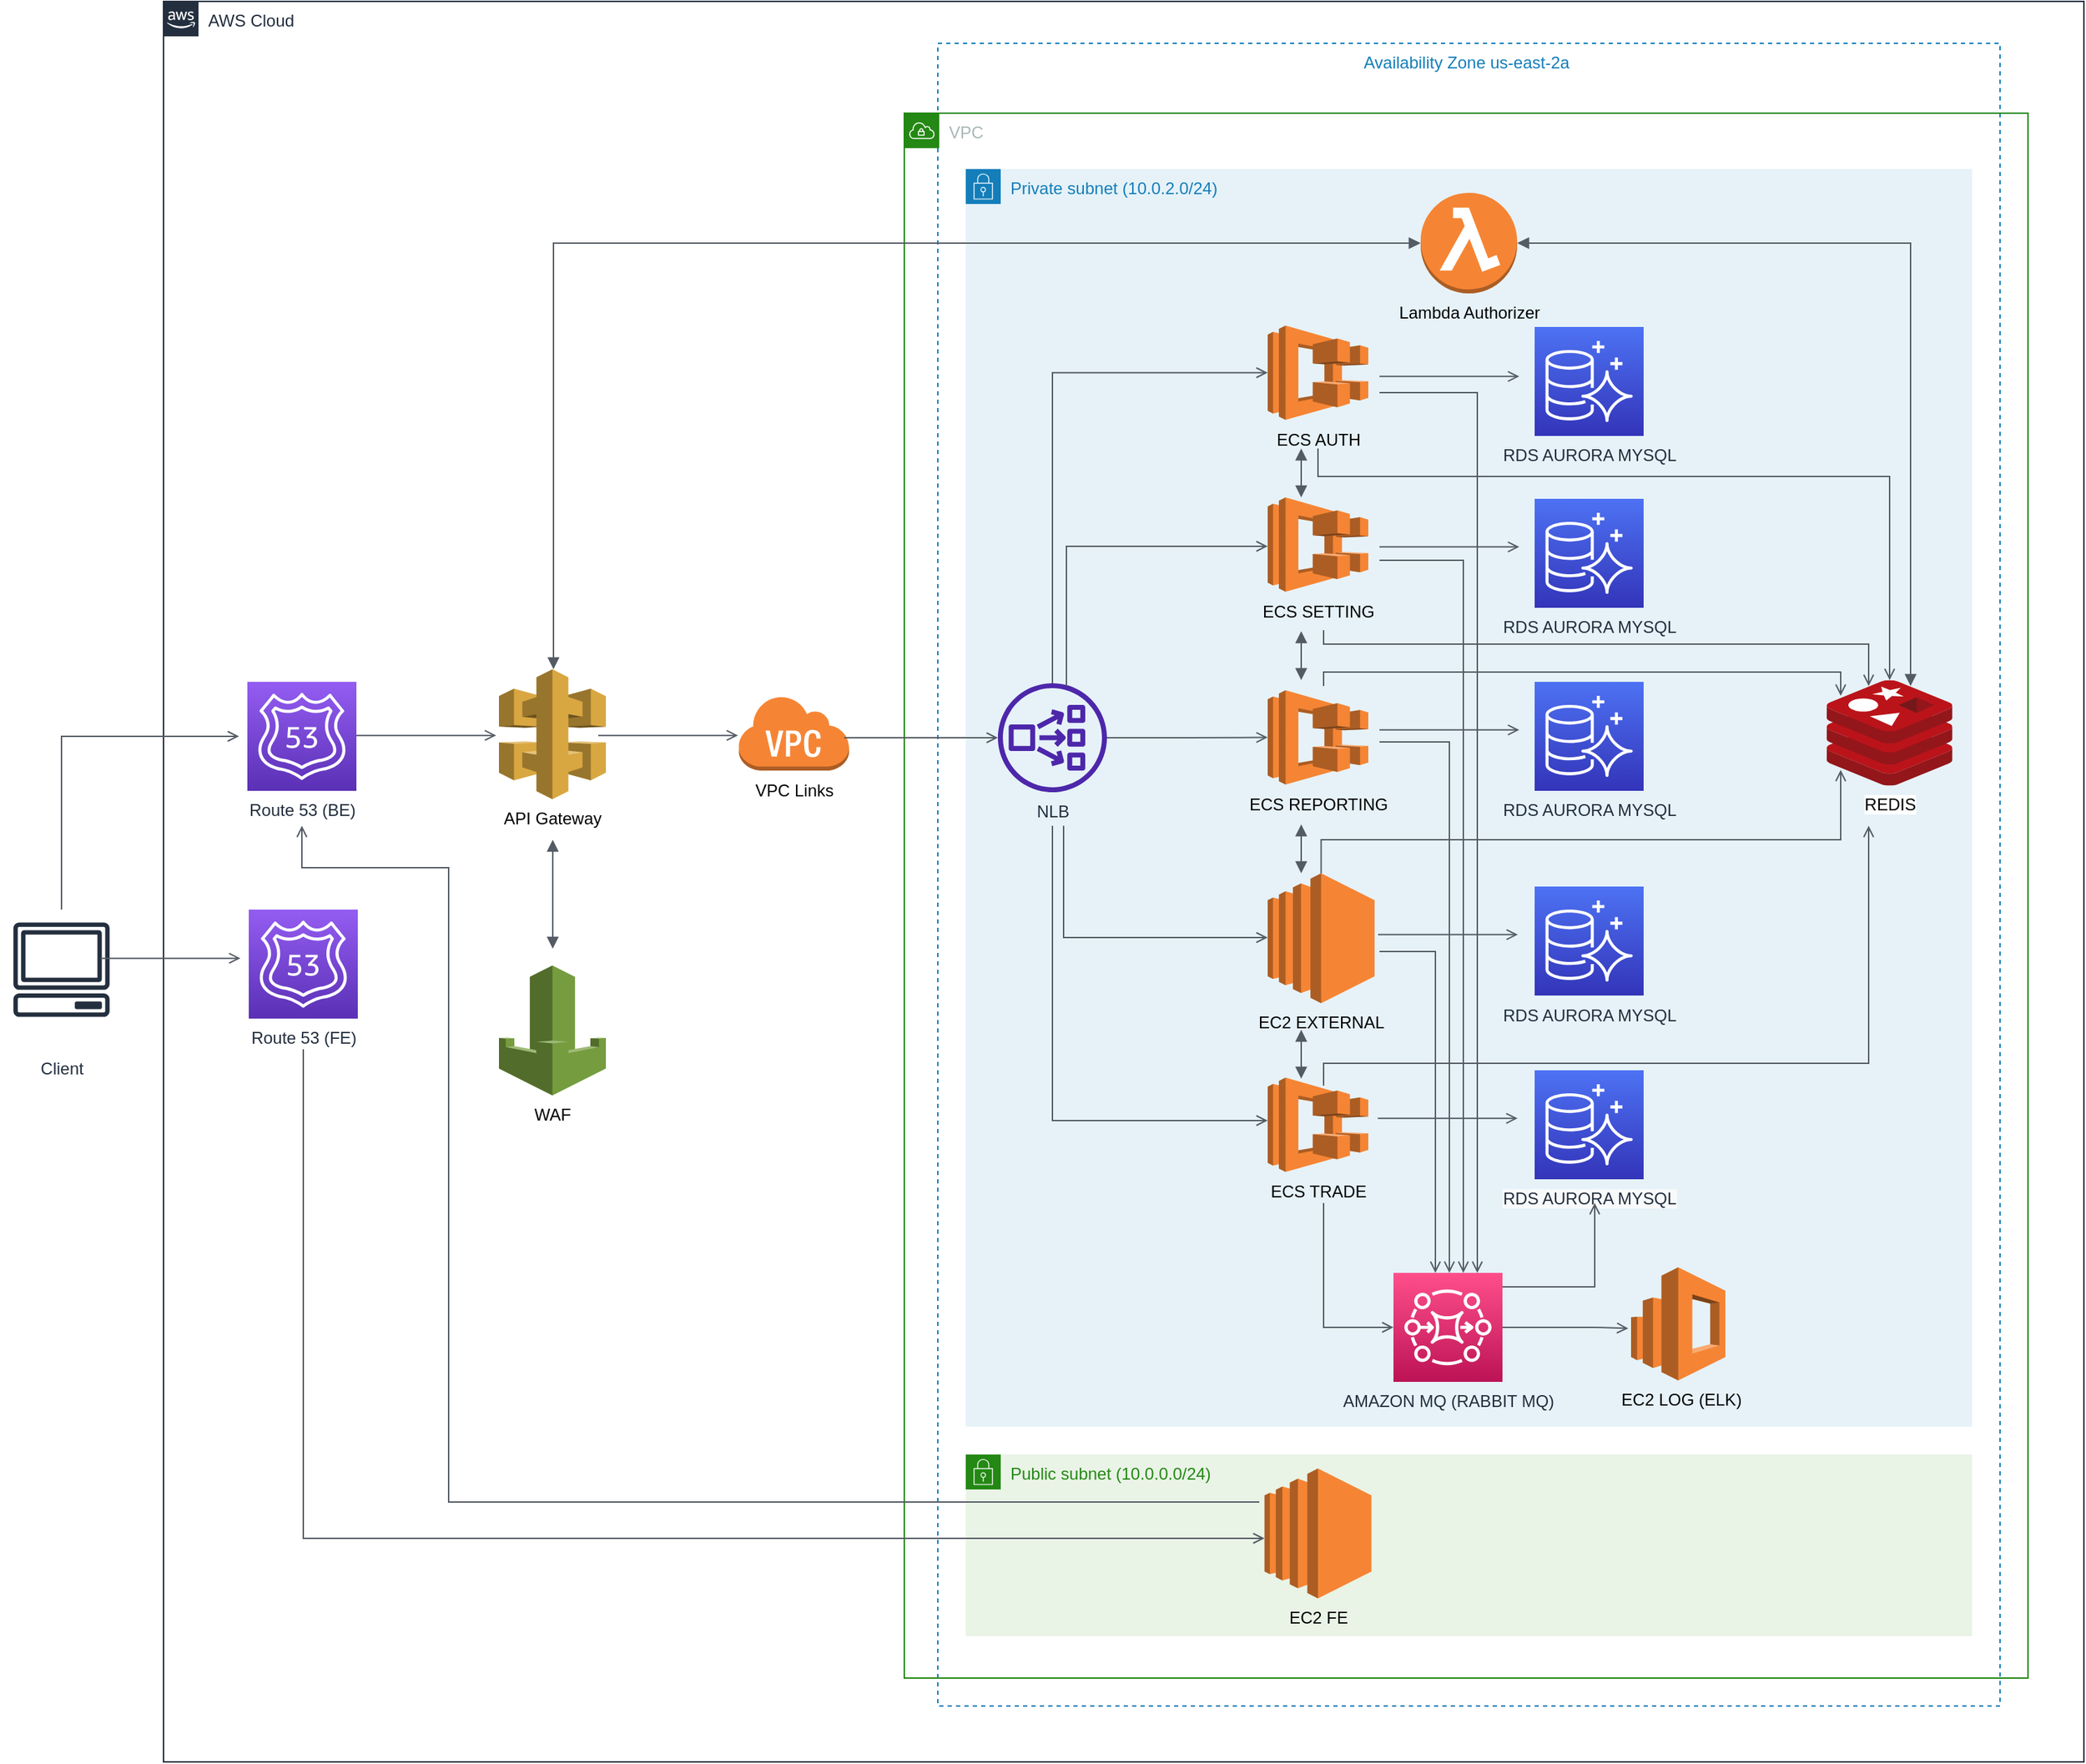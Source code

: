 <mxfile version="17.1.3" type="github">
  <diagram id="Ht1M8jgEwFfnCIfOTk4-" name="Page-1">
    <mxGraphModel dx="1581" dy="3500" grid="1" gridSize="10" guides="1" tooltips="1" connect="1" arrows="1" fold="1" page="1" pageScale="1" pageWidth="1169" pageHeight="827" math="0" shadow="0">
      <root>
        <mxCell id="0" />
        <mxCell id="1" parent="0" />
        <mxCell id="T25cMP_ZBBUylLUlMcw5-6" value="Availability Zone us-east-2a " style="fillColor=none;strokeColor=#147EBA;dashed=1;verticalAlign=top;fontStyle=0;fontColor=#147EBA;" vertex="1" parent="1">
          <mxGeometry x="1040" y="-2210" width="760" height="1190" as="geometry" />
        </mxCell>
        <mxCell id="1lzPC_dZs-HEh0alfxvO-8" value="&lt;br&gt;Client" style="sketch=0;outlineConnect=0;fontColor=#232F3E;gradientColor=none;strokeColor=#232F3E;fillColor=#ffffff;dashed=0;verticalLabelPosition=bottom;verticalAlign=top;align=center;html=1;fontSize=12;fontStyle=0;aspect=fixed;shape=mxgraph.aws4.resourceIcon;resIcon=mxgraph.aws4.client;" parent="1" vertex="1">
          <mxGeometry x="370" y="-1590" width="86" height="86" as="geometry" />
        </mxCell>
        <mxCell id="T25cMP_ZBBUylLUlMcw5-4" value="Public subnet (10.0.0.0/24)" style="points=[[0,0],[0.25,0],[0.5,0],[0.75,0],[1,0],[1,0.25],[1,0.5],[1,0.75],[1,1],[0.75,1],[0.5,1],[0.25,1],[0,1],[0,0.75],[0,0.5],[0,0.25]];outlineConnect=0;gradientColor=none;html=1;whiteSpace=wrap;fontSize=12;fontStyle=0;container=1;pointerEvents=0;collapsible=0;recursiveResize=0;shape=mxgraph.aws4.group;grIcon=mxgraph.aws4.group_security_group;grStroke=0;strokeColor=#248814;fillColor=#E9F3E6;verticalAlign=top;align=left;spacingLeft=30;fontColor=#248814;dashed=0;" vertex="1" parent="1">
          <mxGeometry x="1060" y="-1200" width="720" height="130" as="geometry" />
        </mxCell>
        <mxCell id="T25cMP_ZBBUylLUlMcw5-2" value="Private subnet (10.0.2.0/24)&amp;nbsp;" style="points=[[0,0],[0.25,0],[0.5,0],[0.75,0],[1,0],[1,0.25],[1,0.5],[1,0.75],[1,1],[0.75,1],[0.5,1],[0.25,1],[0,1],[0,0.75],[0,0.5],[0,0.25]];outlineConnect=0;gradientColor=none;html=1;whiteSpace=wrap;fontSize=12;fontStyle=0;container=1;pointerEvents=0;collapsible=0;recursiveResize=0;shape=mxgraph.aws4.group;grIcon=mxgraph.aws4.group_security_group;grStroke=0;strokeColor=#147EBA;fillColor=#E6F2F8;verticalAlign=top;align=left;spacingLeft=30;fontColor=#147EBA;dashed=0;" vertex="1" parent="1">
          <mxGeometry x="1060" y="-2120" width="720" height="900" as="geometry" />
        </mxCell>
        <mxCell id="fSQmG20cPZc-qUC-EQhL-11" value="VPC" style="points=[[0,0],[0.25,0],[0.5,0],[0.75,0],[1,0],[1,0.25],[1,0.5],[1,0.75],[1,1],[0.75,1],[0.5,1],[0.25,1],[0,1],[0,0.75],[0,0.5],[0,0.25]];outlineConnect=0;gradientColor=none;html=1;whiteSpace=wrap;fontSize=12;fontStyle=0;container=1;pointerEvents=0;collapsible=0;recursiveResize=0;shape=mxgraph.aws4.group;grIcon=mxgraph.aws4.group_vpc;strokeColor=#248814;fillColor=none;verticalAlign=top;align=left;spacingLeft=30;fontColor=#AAB7B8;dashed=0;" parent="1" vertex="1">
          <mxGeometry x="1016" y="-2160" width="804" height="1120" as="geometry" />
        </mxCell>
        <mxCell id="UEzPUAAOIrF-is8g5C7q-175" value="AWS Cloud" style="points=[[0,0],[0.25,0],[0.5,0],[0.75,0],[1,0],[1,0.25],[1,0.5],[1,0.75],[1,1],[0.75,1],[0.5,1],[0.25,1],[0,1],[0,0.75],[0,0.5],[0,0.25]];outlineConnect=0;gradientColor=none;html=1;whiteSpace=wrap;fontSize=12;fontStyle=0;shape=mxgraph.aws4.group;grIcon=mxgraph.aws4.group_aws_cloud_alt;strokeColor=#232F3E;fillColor=none;verticalAlign=top;align=left;spacingLeft=30;fontColor=#232F3E;dashed=0;labelBackgroundColor=#ffffff;container=0;pointerEvents=0;collapsible=0;recursiveResize=0;" parent="1" vertex="1">
          <mxGeometry x="486" y="-2240" width="1374" height="1260" as="geometry" />
        </mxCell>
        <mxCell id="PVY1I_6OClCvtc3Lmpgo-8" value="Route 53 (BE)" style="sketch=0;points=[[0,0,0],[0.25,0,0],[0.5,0,0],[0.75,0,0],[1,0,0],[0,1,0],[0.25,1,0],[0.5,1,0],[0.75,1,0],[1,1,0],[0,0.25,0],[0,0.5,0],[0,0.75,0],[1,0.25,0],[1,0.5,0],[1,0.75,0]];outlineConnect=0;fontColor=#232F3E;gradientColor=#945DF2;gradientDirection=north;fillColor=#5A30B5;strokeColor=#ffffff;dashed=0;verticalLabelPosition=bottom;verticalAlign=top;align=center;html=1;fontSize=12;fontStyle=0;aspect=fixed;shape=mxgraph.aws4.resourceIcon;resIcon=mxgraph.aws4.route_53;" parent="1" vertex="1">
          <mxGeometry x="546" y="-1753" width="78" height="78" as="geometry" />
        </mxCell>
        <mxCell id="PVY1I_6OClCvtc3Lmpgo-9" value="" style="edgeStyle=orthogonalEdgeStyle;html=1;endArrow=open;elbow=vertical;startArrow=none;endFill=0;strokeColor=#545B64;rounded=0;" parent="1" edge="1">
          <mxGeometry width="100" relative="1" as="geometry">
            <mxPoint x="624" y="-1714.67" as="sourcePoint" />
            <mxPoint x="724" y="-1714.67" as="targetPoint" />
          </mxGeometry>
        </mxCell>
        <mxCell id="PVY1I_6OClCvtc3Lmpgo-10" value="API Gateway" style="outlineConnect=0;dashed=0;verticalLabelPosition=bottom;verticalAlign=top;align=center;html=1;shape=mxgraph.aws3.api_gateway;fillColor=#D9A741;gradientColor=none;" parent="1" vertex="1">
          <mxGeometry x="726" y="-1762" width="76.5" height="93" as="geometry" />
        </mxCell>
        <mxCell id="PVY1I_6OClCvtc3Lmpgo-11" value="Lambda Authorizer" style="outlineConnect=0;dashed=0;verticalLabelPosition=bottom;verticalAlign=top;align=center;html=1;shape=mxgraph.aws3.lambda_function;fillColor=#F58534;gradientColor=none;" parent="1" vertex="1">
          <mxGeometry x="1385.5" y="-2103" width="69" height="72" as="geometry" />
        </mxCell>
        <mxCell id="PVY1I_6OClCvtc3Lmpgo-12" value="VPC Links" style="outlineConnect=0;dashed=0;verticalLabelPosition=bottom;verticalAlign=top;align=center;html=1;shape=mxgraph.aws3.virtual_private_cloud;fillColor=#F58534;gradientColor=none;" parent="1" vertex="1">
          <mxGeometry x="897" y="-1743.5" width="79.5" height="54" as="geometry" />
        </mxCell>
        <mxCell id="PVY1I_6OClCvtc3Lmpgo-13" value="" style="edgeStyle=orthogonalEdgeStyle;html=1;endArrow=open;elbow=vertical;startArrow=none;endFill=0;strokeColor=#545B64;rounded=0;" parent="1" edge="1">
          <mxGeometry width="100" relative="1" as="geometry">
            <mxPoint x="797" y="-1714.67" as="sourcePoint" />
            <mxPoint x="897" y="-1714.67" as="targetPoint" />
          </mxGeometry>
        </mxCell>
        <mxCell id="PVY1I_6OClCvtc3Lmpgo-16" value="ECS AUTH" style="outlineConnect=0;dashed=0;verticalLabelPosition=bottom;verticalAlign=top;align=center;html=1;shape=mxgraph.aws3.ecs;fillColor=#F58534;gradientColor=none;" parent="1" vertex="1">
          <mxGeometry x="1276" y="-2008" width="72" height="67.5" as="geometry" />
        </mxCell>
        <mxCell id="PVY1I_6OClCvtc3Lmpgo-20" value="" style="edgeStyle=orthogonalEdgeStyle;html=1;endArrow=block;elbow=vertical;startArrow=block;startFill=1;endFill=1;strokeColor=#545B64;rounded=0;" parent="1" edge="1" target="PVY1I_6OClCvtc3Lmpgo-11">
          <mxGeometry width="100" relative="1" as="geometry">
            <mxPoint x="765" y="-1762" as="sourcePoint" />
            <mxPoint x="765" y="-1840" as="targetPoint" />
            <Array as="points">
              <mxPoint x="765" y="-2067" />
            </Array>
          </mxGeometry>
        </mxCell>
        <mxCell id="PVY1I_6OClCvtc3Lmpgo-22" value="EC2 EXTERNAL" style="outlineConnect=0;dashed=0;verticalLabelPosition=bottom;verticalAlign=top;align=center;html=1;shape=mxgraph.aws3.ec2;fillColor=#F58534;gradientColor=none;" parent="1" vertex="1">
          <mxGeometry x="1276" y="-1616" width="76.5" height="93" as="geometry" />
        </mxCell>
        <mxCell id="PVY1I_6OClCvtc3Lmpgo-23" value="ECS TRADE" style="outlineConnect=0;dashed=0;verticalLabelPosition=bottom;verticalAlign=top;align=center;html=1;shape=mxgraph.aws3.ecs;fillColor=#F58534;gradientColor=none;" parent="1" vertex="1">
          <mxGeometry x="1276" y="-1469.75" width="72" height="67.5" as="geometry" />
        </mxCell>
        <mxCell id="PVY1I_6OClCvtc3Lmpgo-24" value="ECS SETTING" style="outlineConnect=0;dashed=0;verticalLabelPosition=bottom;verticalAlign=top;align=center;html=1;shape=mxgraph.aws3.ecs;fillColor=#F58534;gradientColor=none;" parent="1" vertex="1">
          <mxGeometry x="1276" y="-1885" width="72" height="67.5" as="geometry" />
        </mxCell>
        <mxCell id="PVY1I_6OClCvtc3Lmpgo-25" value="ECS REPORTING" style="outlineConnect=0;dashed=0;verticalLabelPosition=bottom;verticalAlign=top;align=center;html=1;shape=mxgraph.aws3.ecs;fillColor=#F58534;gradientColor=none;" parent="1" vertex="1">
          <mxGeometry x="1276" y="-1747" width="72" height="67.5" as="geometry" />
        </mxCell>
        <mxCell id="PVY1I_6OClCvtc3Lmpgo-28" value="NLB" style="sketch=0;outlineConnect=0;fontColor=#232F3E;gradientColor=none;fillColor=#4D27AA;strokeColor=none;dashed=0;verticalLabelPosition=bottom;verticalAlign=top;align=center;html=1;fontSize=12;fontStyle=0;aspect=fixed;pointerEvents=1;shape=mxgraph.aws4.network_load_balancer;" parent="1" vertex="1">
          <mxGeometry x="1083" y="-1752" width="78" height="78" as="geometry" />
        </mxCell>
        <mxCell id="PVY1I_6OClCvtc3Lmpgo-33" value="" style="edgeStyle=orthogonalEdgeStyle;html=1;endArrow=open;elbow=vertical;startArrow=none;endFill=0;strokeColor=#545B64;rounded=0;" parent="1" target="PVY1I_6OClCvtc3Lmpgo-28" edge="1">
          <mxGeometry width="100" relative="1" as="geometry">
            <mxPoint x="973" y="-1713" as="sourcePoint" />
            <mxPoint x="1093.0" y="-1918" as="targetPoint" />
            <Array as="points">
              <mxPoint x="973" y="-1713" />
            </Array>
          </mxGeometry>
        </mxCell>
        <mxCell id="PVY1I_6OClCvtc3Lmpgo-37" value="RDS AURORA MYSQL" style="sketch=0;points=[[0,0,0],[0.25,0,0],[0.5,0,0],[0.75,0,0],[1,0,0],[0,1,0],[0.25,1,0],[0.5,1,0],[0.75,1,0],[1,1,0],[0,0.25,0],[0,0.5,0],[0,0.75,0],[1,0.25,0],[1,0.5,0],[1,0.75,0]];outlineConnect=0;fontColor=#232F3E;gradientColor=#4D72F3;gradientDirection=north;fillColor=#3334B9;strokeColor=#ffffff;dashed=0;verticalLabelPosition=bottom;verticalAlign=top;align=center;html=1;fontSize=12;fontStyle=0;aspect=fixed;shape=mxgraph.aws4.resourceIcon;resIcon=mxgraph.aws4.aurora;" parent="1" vertex="1">
          <mxGeometry x="1467" y="-2007" width="78" height="78" as="geometry" />
        </mxCell>
        <mxCell id="PVY1I_6OClCvtc3Lmpgo-38" value="RDS AURORA MYSQL" style="sketch=0;points=[[0,0,0],[0.25,0,0],[0.5,0,0],[0.75,0,0],[1,0,0],[0,1,0],[0.25,1,0],[0.5,1,0],[0.75,1,0],[1,1,0],[0,0.25,0],[0,0.5,0],[0,0.75,0],[1,0.25,0],[1,0.5,0],[1,0.75,0]];outlineConnect=0;fontColor=#232F3E;gradientColor=#4D72F3;gradientDirection=north;fillColor=#3334B9;strokeColor=#ffffff;dashed=0;verticalLabelPosition=bottom;verticalAlign=top;align=center;html=1;fontSize=12;fontStyle=0;aspect=fixed;shape=mxgraph.aws4.resourceIcon;resIcon=mxgraph.aws4.aurora;" parent="1" vertex="1">
          <mxGeometry x="1467" y="-1753" width="78" height="78" as="geometry" />
        </mxCell>
        <mxCell id="PVY1I_6OClCvtc3Lmpgo-39" value="RDS AURORA MYSQL" style="sketch=0;points=[[0,0,0],[0.25,0,0],[0.5,0,0],[0.75,0,0],[1,0,0],[0,1,0],[0.25,1,0],[0.5,1,0],[0.75,1,0],[1,1,0],[0,0.25,0],[0,0.5,0],[0,0.75,0],[1,0.25,0],[1,0.5,0],[1,0.75,0]];outlineConnect=0;fontColor=#232F3E;gradientColor=#4D72F3;gradientDirection=north;fillColor=#3334B9;strokeColor=#ffffff;dashed=0;verticalLabelPosition=bottom;verticalAlign=top;align=center;html=1;fontSize=12;fontStyle=0;aspect=fixed;shape=mxgraph.aws4.resourceIcon;resIcon=mxgraph.aws4.aurora;" parent="1" vertex="1">
          <mxGeometry x="1467" y="-1884" width="78" height="78" as="geometry" />
        </mxCell>
        <mxCell id="PVY1I_6OClCvtc3Lmpgo-40" value="&lt;meta charset=&quot;utf-8&quot;&gt;&lt;span style=&quot;color: rgb(35, 47, 62); font-family: helvetica; font-size: 12px; font-style: normal; font-weight: 400; letter-spacing: normal; text-align: center; text-indent: 0px; text-transform: none; word-spacing: 0px; background-color: rgb(248, 249, 250); display: inline; float: none;&quot;&gt;RDS AURORA MYSQL&lt;/span&gt;" style="sketch=0;points=[[0,0,0],[0.25,0,0],[0.5,0,0],[0.75,0,0],[1,0,0],[0,1,0],[0.25,1,0],[0.5,1,0],[0.75,1,0],[1,1,0],[0,0.25,0],[0,0.5,0],[0,0.75,0],[1,0.25,0],[1,0.5,0],[1,0.75,0]];outlineConnect=0;fontColor=#232F3E;gradientColor=#4D72F3;gradientDirection=north;fillColor=#3334B9;strokeColor=#ffffff;dashed=0;verticalLabelPosition=bottom;verticalAlign=top;align=center;html=1;fontSize=12;fontStyle=0;aspect=fixed;shape=mxgraph.aws4.resourceIcon;resIcon=mxgraph.aws4.aurora;" parent="1" vertex="1">
          <mxGeometry x="1467" y="-1475" width="78" height="78" as="geometry" />
        </mxCell>
        <mxCell id="PVY1I_6OClCvtc3Lmpgo-41" value="RDS AURORA MYSQL" style="sketch=0;points=[[0,0,0],[0.25,0,0],[0.5,0,0],[0.75,0,0],[1,0,0],[0,1,0],[0.25,1,0],[0.5,1,0],[0.75,1,0],[1,1,0],[0,0.25,0],[0,0.5,0],[0,0.75,0],[1,0.25,0],[1,0.5,0],[1,0.75,0]];outlineConnect=0;fontColor=#232F3E;gradientColor=#4D72F3;gradientDirection=north;fillColor=#3334B9;strokeColor=#ffffff;dashed=0;verticalLabelPosition=bottom;verticalAlign=top;align=center;html=1;fontSize=12;fontStyle=0;aspect=fixed;shape=mxgraph.aws4.resourceIcon;resIcon=mxgraph.aws4.aurora;" parent="1" vertex="1">
          <mxGeometry x="1467" y="-1606.5" width="78" height="78" as="geometry" />
        </mxCell>
        <mxCell id="PVY1I_6OClCvtc3Lmpgo-47" value="" style="edgeStyle=orthogonalEdgeStyle;html=1;endArrow=open;elbow=vertical;startArrow=none;endFill=0;strokeColor=#545B64;rounded=0;" parent="1" source="PVY1I_6OClCvtc3Lmpgo-28" target="PVY1I_6OClCvtc3Lmpgo-25" edge="1">
          <mxGeometry width="100" relative="1" as="geometry">
            <mxPoint x="1176" y="-1714.71" as="sourcePoint" />
            <mxPoint x="1276" y="-1714.71" as="targetPoint" />
            <Array as="points" />
          </mxGeometry>
        </mxCell>
        <mxCell id="PVY1I_6OClCvtc3Lmpgo-48" value="" style="edgeStyle=orthogonalEdgeStyle;html=1;endArrow=open;elbow=vertical;startArrow=none;endFill=0;strokeColor=#545B64;rounded=0;" parent="1" target="PVY1I_6OClCvtc3Lmpgo-22" edge="1">
          <mxGeometry width="100" relative="1" as="geometry">
            <mxPoint x="1130" y="-1650" as="sourcePoint" />
            <mxPoint x="1270" y="-1570" as="targetPoint" />
            <Array as="points">
              <mxPoint x="1130" y="-1570" />
            </Array>
          </mxGeometry>
        </mxCell>
        <mxCell id="PVY1I_6OClCvtc3Lmpgo-49" value="" style="edgeStyle=orthogonalEdgeStyle;html=1;endArrow=open;elbow=vertical;startArrow=none;endFill=0;strokeColor=#545B64;rounded=0;" parent="1" edge="1">
          <mxGeometry width="100" relative="1" as="geometry">
            <mxPoint x="1122" y="-1650" as="sourcePoint" />
            <mxPoint x="1276" y="-1439" as="targetPoint" />
            <Array as="points">
              <mxPoint x="1122" y="-1439" />
            </Array>
          </mxGeometry>
        </mxCell>
        <mxCell id="PVY1I_6OClCvtc3Lmpgo-51" value="" style="edgeStyle=orthogonalEdgeStyle;html=1;endArrow=open;elbow=vertical;startArrow=none;endFill=0;strokeColor=#545B64;rounded=0;" parent="1" edge="1">
          <mxGeometry width="100" relative="1" as="geometry">
            <mxPoint x="1356" y="-1971.59" as="sourcePoint" />
            <mxPoint x="1456" y="-1971.59" as="targetPoint" />
          </mxGeometry>
        </mxCell>
        <mxCell id="PVY1I_6OClCvtc3Lmpgo-52" value="" style="edgeStyle=orthogonalEdgeStyle;html=1;endArrow=open;elbow=vertical;startArrow=none;endFill=0;strokeColor=#545B64;rounded=0;" parent="1" edge="1">
          <mxGeometry width="100" relative="1" as="geometry">
            <mxPoint x="1356" y="-1849.59" as="sourcePoint" />
            <mxPoint x="1456" y="-1849.59" as="targetPoint" />
          </mxGeometry>
        </mxCell>
        <mxCell id="PVY1I_6OClCvtc3Lmpgo-53" value="" style="edgeStyle=orthogonalEdgeStyle;html=1;endArrow=open;elbow=vertical;startArrow=none;endFill=0;strokeColor=#545B64;rounded=0;" parent="1" edge="1">
          <mxGeometry width="100" relative="1" as="geometry">
            <mxPoint x="1356" y="-1718.59" as="sourcePoint" />
            <mxPoint x="1456" y="-1718.59" as="targetPoint" />
          </mxGeometry>
        </mxCell>
        <mxCell id="PVY1I_6OClCvtc3Lmpgo-54" value="" style="edgeStyle=orthogonalEdgeStyle;html=1;endArrow=open;elbow=vertical;startArrow=none;endFill=0;strokeColor=#545B64;rounded=0;" parent="1" edge="1">
          <mxGeometry width="100" relative="1" as="geometry">
            <mxPoint x="1355" y="-1572.09" as="sourcePoint" />
            <mxPoint x="1455" y="-1572.09" as="targetPoint" />
          </mxGeometry>
        </mxCell>
        <mxCell id="PVY1I_6OClCvtc3Lmpgo-55" value="" style="edgeStyle=orthogonalEdgeStyle;html=1;endArrow=open;elbow=vertical;startArrow=none;endFill=0;strokeColor=#545B64;rounded=0;" parent="1" edge="1">
          <mxGeometry width="100" relative="1" as="geometry">
            <mxPoint x="1354.8" y="-1440.59" as="sourcePoint" />
            <mxPoint x="1454.8" y="-1440.59" as="targetPoint" />
          </mxGeometry>
        </mxCell>
        <mxCell id="PVY1I_6OClCvtc3Lmpgo-57" value="REDIS" style="sketch=0;aspect=fixed;html=1;points=[];align=center;image;fontSize=12;image=img/lib/mscae/Cache_Redis_Product.svg;" parent="1" vertex="1">
          <mxGeometry x="1676" y="-1754.25" width="89.88" height="75.5" as="geometry" />
        </mxCell>
        <mxCell id="PVY1I_6OClCvtc3Lmpgo-58" value="" style="edgeStyle=orthogonalEdgeStyle;html=1;endArrow=open;elbow=vertical;startArrow=none;endFill=0;strokeColor=#545B64;rounded=0;" parent="1" target="PVY1I_6OClCvtc3Lmpgo-57" edge="1">
          <mxGeometry width="100" relative="1" as="geometry">
            <mxPoint x="1312" y="-1920" as="sourcePoint" />
            <mxPoint x="1467" y="-2000.0" as="targetPoint" />
            <Array as="points">
              <mxPoint x="1312" y="-1900" />
              <mxPoint x="1721" y="-1900" />
            </Array>
          </mxGeometry>
        </mxCell>
        <mxCell id="PVY1I_6OClCvtc3Lmpgo-60" value="" style="edgeStyle=orthogonalEdgeStyle;html=1;endArrow=block;elbow=vertical;startArrow=block;startFill=1;endFill=1;strokeColor=#545B64;rounded=0;" parent="1" edge="1" source="PVY1I_6OClCvtc3Lmpgo-11">
          <mxGeometry width="100" relative="1" as="geometry">
            <mxPoint x="765.48" y="-1944.5" as="sourcePoint" />
            <mxPoint x="1736" y="-1750" as="targetPoint" />
            <Array as="points">
              <mxPoint x="1736" y="-2067" />
            </Array>
          </mxGeometry>
        </mxCell>
        <mxCell id="PVY1I_6OClCvtc3Lmpgo-61" value="" style="edgeStyle=orthogonalEdgeStyle;html=1;endArrow=open;elbow=vertical;startArrow=none;endFill=0;strokeColor=#545B64;rounded=0;" parent="1" edge="1">
          <mxGeometry width="100" relative="1" as="geometry">
            <mxPoint x="1316" y="-1790" as="sourcePoint" />
            <mxPoint x="1706" y="-1750" as="targetPoint" />
            <Array as="points">
              <mxPoint x="1316" y="-1780" />
              <mxPoint x="1706" y="-1780" />
            </Array>
          </mxGeometry>
        </mxCell>
        <mxCell id="PVY1I_6OClCvtc3Lmpgo-62" value="" style="edgeStyle=orthogonalEdgeStyle;html=1;endArrow=open;elbow=vertical;startArrow=none;endFill=0;strokeColor=#545B64;rounded=0;" parent="1" edge="1">
          <mxGeometry width="100" relative="1" as="geometry">
            <mxPoint x="1316" y="-1750" as="sourcePoint" />
            <mxPoint x="1686" y="-1743" as="targetPoint" />
            <Array as="points">
              <mxPoint x="1316" y="-1760" />
              <mxPoint x="1686" y="-1760" />
            </Array>
          </mxGeometry>
        </mxCell>
        <mxCell id="PVY1I_6OClCvtc3Lmpgo-65" value="" style="edgeStyle=orthogonalEdgeStyle;html=1;endArrow=open;elbow=vertical;startArrow=none;endFill=0;strokeColor=#545B64;rounded=0;" parent="1" source="PVY1I_6OClCvtc3Lmpgo-22" edge="1">
          <mxGeometry width="100" relative="1" as="geometry">
            <mxPoint x="1321" y="-1733.5" as="sourcePoint" />
            <mxPoint x="1686" y="-1690" as="targetPoint" />
            <Array as="points">
              <mxPoint x="1314" y="-1640" />
              <mxPoint x="1686" y="-1640" />
            </Array>
          </mxGeometry>
        </mxCell>
        <mxCell id="PVY1I_6OClCvtc3Lmpgo-66" value="" style="edgeStyle=orthogonalEdgeStyle;html=1;endArrow=open;elbow=vertical;startArrow=none;endFill=0;strokeColor=#545B64;rounded=0;" parent="1" edge="1">
          <mxGeometry width="100" relative="1" as="geometry">
            <mxPoint x="1316" y="-1464" as="sourcePoint" />
            <mxPoint x="1706" y="-1650" as="targetPoint" />
            <Array as="points">
              <mxPoint x="1316" y="-1464" />
              <mxPoint x="1316" y="-1480" />
              <mxPoint x="1706" y="-1480" />
            </Array>
          </mxGeometry>
        </mxCell>
        <mxCell id="fSQmG20cPZc-qUC-EQhL-1" value="AMAZON MQ (RABBIT MQ)" style="sketch=0;points=[[0,0,0],[0.25,0,0],[0.5,0,0],[0.75,0,0],[1,0,0],[0,1,0],[0.25,1,0],[0.5,1,0],[0.75,1,0],[1,1,0],[0,0.25,0],[0,0.5,0],[0,0.75,0],[1,0.25,0],[1,0.5,0],[1,0.75,0]];outlineConnect=0;fontColor=#232F3E;gradientColor=#FF4F8B;gradientDirection=north;fillColor=#BC1356;strokeColor=#ffffff;dashed=0;verticalLabelPosition=bottom;verticalAlign=top;align=center;html=1;fontSize=12;fontStyle=0;aspect=fixed;shape=mxgraph.aws4.resourceIcon;resIcon=mxgraph.aws4.mq;" parent="1" vertex="1">
          <mxGeometry x="1366" y="-1330" width="78" height="78" as="geometry" />
        </mxCell>
        <mxCell id="fSQmG20cPZc-qUC-EQhL-4" value="" style="edgeStyle=orthogonalEdgeStyle;html=1;endArrow=open;elbow=vertical;startArrow=none;endFill=0;strokeColor=#545B64;rounded=0;" parent="1" target="fSQmG20cPZc-qUC-EQhL-1" edge="1">
          <mxGeometry width="100" relative="1" as="geometry">
            <mxPoint x="1316" y="-1380" as="sourcePoint" />
            <mxPoint x="1406.0" y="-1370.0" as="targetPoint" />
            <Array as="points">
              <mxPoint x="1316" y="-1380" />
              <mxPoint x="1316" y="-1291" />
            </Array>
          </mxGeometry>
        </mxCell>
        <mxCell id="fSQmG20cPZc-qUC-EQhL-7" value="" style="edgeStyle=orthogonalEdgeStyle;html=1;endArrow=open;elbow=vertical;startArrow=none;endFill=0;strokeColor=#545B64;rounded=0;" parent="1" target="fSQmG20cPZc-qUC-EQhL-1" edge="1">
          <mxGeometry width="100" relative="1" as="geometry">
            <mxPoint x="1356" y="-1560" as="sourcePoint" />
            <mxPoint x="1430" y="-1470.966" as="targetPoint" />
            <Array as="points">
              <mxPoint x="1396" y="-1560" />
            </Array>
          </mxGeometry>
        </mxCell>
        <mxCell id="fSQmG20cPZc-qUC-EQhL-8" value="" style="edgeStyle=orthogonalEdgeStyle;html=1;endArrow=open;elbow=vertical;startArrow=none;endFill=0;strokeColor=#545B64;rounded=0;" parent="1" edge="1">
          <mxGeometry width="100" relative="1" as="geometry">
            <mxPoint x="1356" y="-1710" as="sourcePoint" />
            <mxPoint x="1406" y="-1330" as="targetPoint" />
            <Array as="points">
              <mxPoint x="1406" y="-1710" />
            </Array>
          </mxGeometry>
        </mxCell>
        <mxCell id="fSQmG20cPZc-qUC-EQhL-9" value="" style="edgeStyle=orthogonalEdgeStyle;html=1;endArrow=open;elbow=vertical;startArrow=none;endFill=0;strokeColor=#545B64;rounded=0;" parent="1" edge="1">
          <mxGeometry width="100" relative="1" as="geometry">
            <mxPoint x="1356" y="-1840" as="sourcePoint" />
            <mxPoint x="1416" y="-1330" as="targetPoint" />
            <Array as="points">
              <mxPoint x="1416" y="-1840" />
            </Array>
          </mxGeometry>
        </mxCell>
        <mxCell id="fSQmG20cPZc-qUC-EQhL-10" value="" style="edgeStyle=orthogonalEdgeStyle;html=1;endArrow=open;elbow=vertical;startArrow=none;endFill=0;strokeColor=#545B64;rounded=0;" parent="1" edge="1">
          <mxGeometry width="100" relative="1" as="geometry">
            <mxPoint x="1356" y="-1960" as="sourcePoint" />
            <mxPoint x="1426" y="-1330" as="targetPoint" />
            <Array as="points">
              <mxPoint x="1426" y="-1960" />
            </Array>
          </mxGeometry>
        </mxCell>
        <mxCell id="fSQmG20cPZc-qUC-EQhL-13" value="WAF" style="outlineConnect=0;dashed=0;verticalLabelPosition=bottom;verticalAlign=top;align=center;html=1;shape=mxgraph.aws3.waf;fillColor=#759C3E;gradientColor=none;" parent="1" vertex="1">
          <mxGeometry x="726" y="-1550" width="76.5" height="93" as="geometry" />
        </mxCell>
        <mxCell id="fSQmG20cPZc-qUC-EQhL-14" value="" style="edgeStyle=orthogonalEdgeStyle;html=1;endArrow=block;elbow=vertical;startArrow=block;startFill=1;endFill=1;strokeColor=#545B64;rounded=0;" parent="1" edge="1">
          <mxGeometry width="100" relative="1" as="geometry">
            <mxPoint x="764.48" y="-1562.0" as="sourcePoint" />
            <mxPoint x="764.48" y="-1640" as="targetPoint" />
            <Array as="points">
              <mxPoint x="764.48" y="-1562" />
            </Array>
          </mxGeometry>
        </mxCell>
        <mxCell id="KePBYywT6GqdvjMm9iP1-5" value="" style="edgeStyle=orthogonalEdgeStyle;html=1;endArrow=open;elbow=vertical;startArrow=none;endFill=0;strokeColor=#545B64;rounded=0;entryX=0;entryY=0.5;entryDx=0;entryDy=0;entryPerimeter=0;" parent="1" source="PVY1I_6OClCvtc3Lmpgo-28" target="PVY1I_6OClCvtc3Lmpgo-16" edge="1">
          <mxGeometry width="100" relative="1" as="geometry">
            <mxPoint x="1120" y="-1790.0" as="sourcePoint" />
            <mxPoint x="1220" y="-1790.0" as="targetPoint" />
            <Array as="points">
              <mxPoint x="1122" y="-1974" />
            </Array>
          </mxGeometry>
        </mxCell>
        <mxCell id="KePBYywT6GqdvjMm9iP1-6" value="" style="edgeStyle=orthogonalEdgeStyle;html=1;endArrow=open;elbow=vertical;startArrow=none;endFill=0;strokeColor=#545B64;rounded=0;" parent="1" target="PVY1I_6OClCvtc3Lmpgo-24" edge="1">
          <mxGeometry width="100" relative="1" as="geometry">
            <mxPoint x="1132" y="-1750" as="sourcePoint" />
            <mxPoint x="1270" y="-1850" as="targetPoint" />
            <Array as="points">
              <mxPoint x="1132" y="-1850" />
            </Array>
          </mxGeometry>
        </mxCell>
        <mxCell id="KePBYywT6GqdvjMm9iP1-10" value="" style="edgeStyle=orthogonalEdgeStyle;html=1;endArrow=open;elbow=vertical;startArrow=none;endFill=0;strokeColor=#545B64;rounded=0;exitX=1;exitY=0.5;exitDx=0;exitDy=0;exitPerimeter=0;" parent="1" source="fSQmG20cPZc-qUC-EQhL-1" edge="1">
          <mxGeometry width="100" relative="1" as="geometry">
            <mxPoint x="1450" y="-1290.33" as="sourcePoint" />
            <mxPoint x="1534" y="-1290.267" as="targetPoint" />
            <Array as="points">
              <mxPoint x="1510" y="-1290" />
            </Array>
          </mxGeometry>
        </mxCell>
        <mxCell id="1lzPC_dZs-HEh0alfxvO-2" value="" style="edgeStyle=orthogonalEdgeStyle;html=1;endArrow=open;elbow=vertical;startArrow=none;endFill=0;strokeColor=#545B64;rounded=0;" parent="1" edge="1">
          <mxGeometry width="100" relative="1" as="geometry">
            <mxPoint x="1444" y="-1320" as="sourcePoint" />
            <mxPoint x="1510" y="-1380" as="targetPoint" />
            <Array as="points">
              <mxPoint x="1510" y="-1320" />
              <mxPoint x="1510" y="-1380" />
            </Array>
          </mxGeometry>
        </mxCell>
        <mxCell id="1lzPC_dZs-HEh0alfxvO-3" value="&lt;span style=&quot;white-space: pre&quot;&gt;	&lt;/span&gt;EC2 LOG (ELK)" style="outlineConnect=0;dashed=0;verticalLabelPosition=bottom;verticalAlign=top;align=center;html=1;shape=mxgraph.aws3.elasticsearch_service;fillColor=#F58534;gradientColor=none;" parent="1" vertex="1">
          <mxGeometry x="1536" y="-1334" width="67.5" height="81" as="geometry" />
        </mxCell>
        <mxCell id="1lzPC_dZs-HEh0alfxvO-4" value="EC2 FE" style="outlineConnect=0;dashed=0;verticalLabelPosition=bottom;verticalAlign=top;align=center;html=1;shape=mxgraph.aws3.ec2;fillColor=#F58534;gradientColor=none;" parent="1" vertex="1">
          <mxGeometry x="1273.75" y="-1190" width="76.5" height="93" as="geometry" />
        </mxCell>
        <mxCell id="1lzPC_dZs-HEh0alfxvO-5" value="Route 53 (FE)" style="sketch=0;points=[[0,0,0],[0.25,0,0],[0.5,0,0],[0.75,0,0],[1,0,0],[0,1,0],[0.25,1,0],[0.5,1,0],[0.75,1,0],[1,1,0],[0,0.25,0],[0,0.5,0],[0,0.75,0],[1,0.25,0],[1,0.5,0],[1,0.75,0]];outlineConnect=0;fontColor=#232F3E;gradientColor=#945DF2;gradientDirection=north;fillColor=#5A30B5;strokeColor=#ffffff;dashed=0;verticalLabelPosition=bottom;verticalAlign=top;align=center;html=1;fontSize=12;fontStyle=0;aspect=fixed;shape=mxgraph.aws4.resourceIcon;resIcon=mxgraph.aws4.route_53;" parent="1" vertex="1">
          <mxGeometry x="547" y="-1590" width="78" height="78" as="geometry" />
        </mxCell>
        <mxCell id="1lzPC_dZs-HEh0alfxvO-7" value="" style="edgeStyle=orthogonalEdgeStyle;html=1;endArrow=open;elbow=vertical;startArrow=none;endFill=0;strokeColor=#545B64;rounded=0;" parent="1" edge="1">
          <mxGeometry width="100" relative="1" as="geometry">
            <mxPoint x="441" y="-1555.17" as="sourcePoint" />
            <mxPoint x="541" y="-1555.17" as="targetPoint" />
          </mxGeometry>
        </mxCell>
        <mxCell id="1lzPC_dZs-HEh0alfxvO-9" value="" style="edgeStyle=orthogonalEdgeStyle;html=1;endArrow=open;elbow=vertical;startArrow=none;endFill=0;strokeColor=#545B64;rounded=0;" parent="1" target="1lzPC_dZs-HEh0alfxvO-4" edge="1">
          <mxGeometry width="100" relative="1" as="geometry">
            <mxPoint x="586" y="-1490" as="sourcePoint" />
            <mxPoint x="680" y="-1406.25" as="targetPoint" />
            <Array as="points">
              <mxPoint x="586" y="-1140" />
            </Array>
          </mxGeometry>
        </mxCell>
        <mxCell id="1lzPC_dZs-HEh0alfxvO-11" value="" style="edgeStyle=orthogonalEdgeStyle;html=1;endArrow=open;elbow=vertical;startArrow=none;endFill=0;strokeColor=#545B64;rounded=0;" parent="1" source="1lzPC_dZs-HEh0alfxvO-8" edge="1">
          <mxGeometry width="100" relative="1" as="geometry">
            <mxPoint x="446" y="-1713.77" as="sourcePoint" />
            <mxPoint x="540" y="-1714" as="targetPoint" />
            <Array as="points">
              <mxPoint x="413" y="-1714" />
            </Array>
          </mxGeometry>
        </mxCell>
        <mxCell id="1lzPC_dZs-HEh0alfxvO-12" value="" style="edgeStyle=orthogonalEdgeStyle;html=1;endArrow=open;elbow=vertical;startArrow=none;endFill=0;strokeColor=#545B64;rounded=0;" parent="1" edge="1">
          <mxGeometry width="100" relative="1" as="geometry">
            <mxPoint x="1270" y="-1166" as="sourcePoint" />
            <mxPoint x="585" y="-1650" as="targetPoint" />
            <Array as="points">
              <mxPoint x="690" y="-1166" />
              <mxPoint x="690" y="-1620" />
              <mxPoint x="585" y="-1620" />
            </Array>
          </mxGeometry>
        </mxCell>
        <mxCell id="T25cMP_ZBBUylLUlMcw5-7" value="" style="edgeStyle=orthogonalEdgeStyle;html=1;endArrow=block;elbow=vertical;startArrow=block;startFill=1;endFill=1;strokeColor=#545B64;rounded=0;" edge="1" parent="1" source="PVY1I_6OClCvtc3Lmpgo-24">
          <mxGeometry width="100" relative="1" as="geometry">
            <mxPoint x="1300" y="-1850" as="sourcePoint" />
            <mxPoint x="1300" y="-1920" as="targetPoint" />
            <Array as="points">
              <mxPoint x="1300" y="-1890" />
              <mxPoint x="1300" y="-1890" />
            </Array>
          </mxGeometry>
        </mxCell>
        <mxCell id="T25cMP_ZBBUylLUlMcw5-8" value="" style="edgeStyle=orthogonalEdgeStyle;html=1;endArrow=block;elbow=vertical;startArrow=block;startFill=1;endFill=1;strokeColor=#545B64;rounded=0;" edge="1" parent="1">
          <mxGeometry width="100" relative="1" as="geometry">
            <mxPoint x="1300" y="-1754.25" as="sourcePoint" />
            <mxPoint x="1300" y="-1789.25" as="targetPoint" />
            <Array as="points">
              <mxPoint x="1300" y="-1759.25" />
              <mxPoint x="1300" y="-1759.25" />
            </Array>
          </mxGeometry>
        </mxCell>
        <mxCell id="T25cMP_ZBBUylLUlMcw5-9" value="" style="edgeStyle=orthogonalEdgeStyle;html=1;endArrow=block;elbow=vertical;startArrow=block;startFill=1;endFill=1;strokeColor=#545B64;rounded=0;" edge="1" parent="1">
          <mxGeometry width="100" relative="1" as="geometry">
            <mxPoint x="1300" y="-1616" as="sourcePoint" />
            <mxPoint x="1300" y="-1651" as="targetPoint" />
            <Array as="points">
              <mxPoint x="1300" y="-1621" />
              <mxPoint x="1300" y="-1621" />
            </Array>
          </mxGeometry>
        </mxCell>
        <mxCell id="T25cMP_ZBBUylLUlMcw5-10" value="" style="edgeStyle=orthogonalEdgeStyle;html=1;endArrow=block;elbow=vertical;startArrow=block;startFill=1;endFill=1;strokeColor=#545B64;rounded=0;" edge="1" parent="1">
          <mxGeometry width="100" relative="1" as="geometry">
            <mxPoint x="1300" y="-1469" as="sourcePoint" />
            <mxPoint x="1300" y="-1504" as="targetPoint" />
            <Array as="points">
              <mxPoint x="1300" y="-1474" />
              <mxPoint x="1300" y="-1474" />
            </Array>
          </mxGeometry>
        </mxCell>
      </root>
    </mxGraphModel>
  </diagram>
</mxfile>
